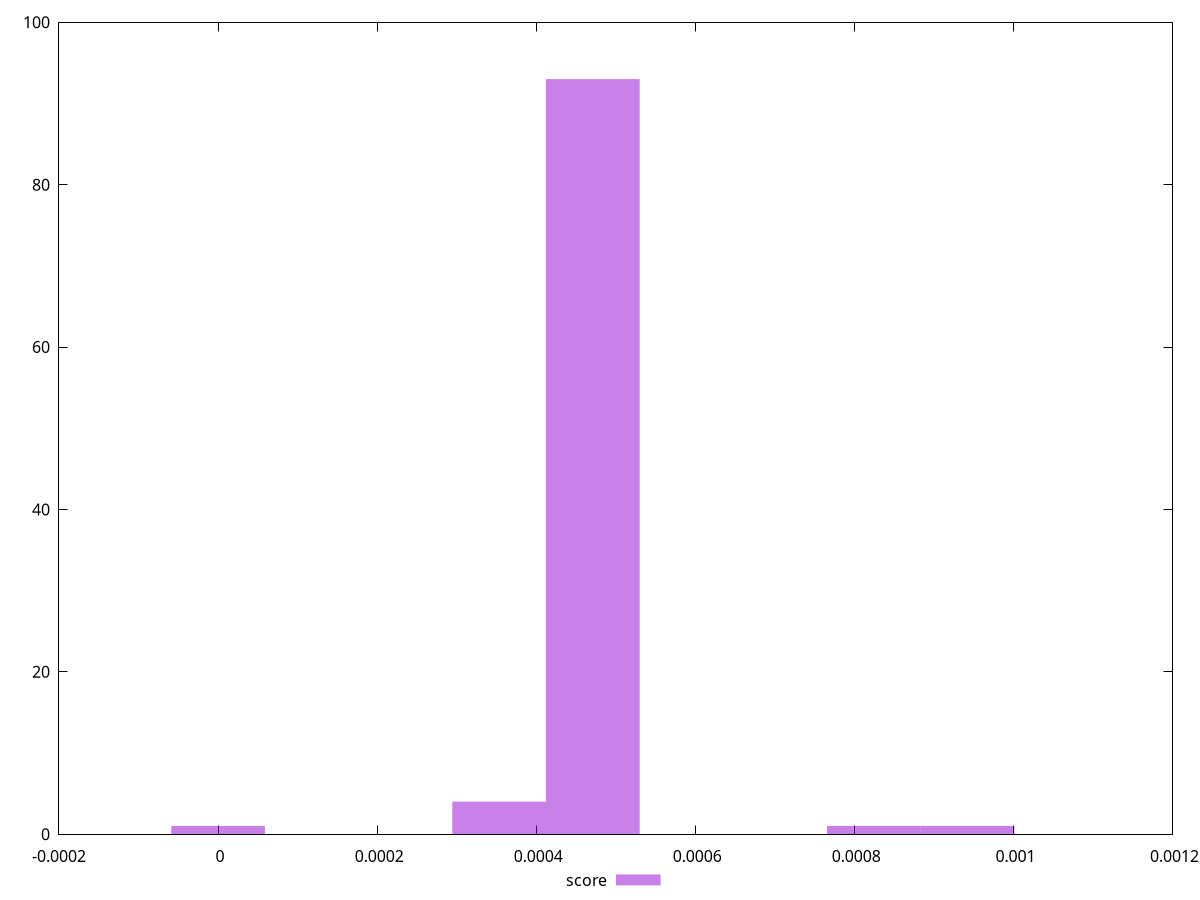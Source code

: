 reset
set terminal svg size 640, 490 enhanced background rgb 'white'
set output "reprap/largest-contentful-paint/samples/pages/score/histogram.svg"

$score <<EOF
0.0004711735091841419 93
0.00035338013188810643 4
0 1
0.0009423470183682838 1
0.0008245536410722484 1
EOF

set key outside below
set boxwidth 0.00011779337729603548
set yrange [0:100]
set style fill transparent solid 0.5 noborder

plot \
  $score title "score" with boxes, \


reset
